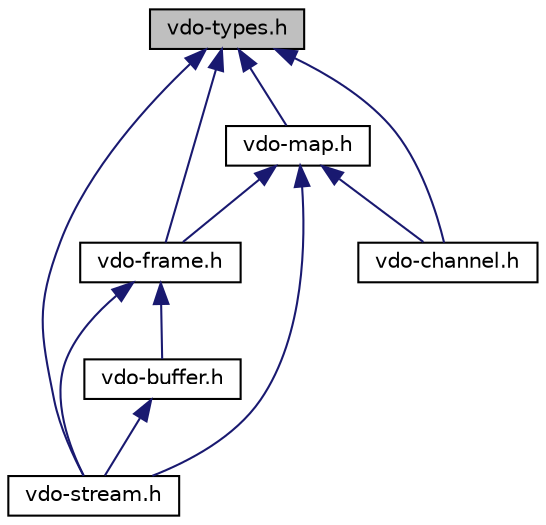 digraph "vdo-types.h"
{
 // LATEX_PDF_SIZE
  edge [fontname="Helvetica",fontsize="10",labelfontname="Helvetica",labelfontsize="10"];
  node [fontname="Helvetica",fontsize="10",shape=record];
  Node1 [label="vdo-types.h",height=0.2,width=0.4,color="black", fillcolor="grey75", style="filled", fontcolor="black",tooltip="Vdo common type definitions."];
  Node1 -> Node2 [dir="back",color="midnightblue",fontsize="10",style="solid",fontname="Helvetica"];
  Node2 [label="vdo-stream.h",height=0.2,width=0.4,color="black", fillcolor="white", style="filled",URL="$vdo-stream_8h.html",tooltip="A class representing a stream session."];
  Node1 -> Node3 [dir="back",color="midnightblue",fontsize="10",style="solid",fontname="Helvetica"];
  Node3 [label="vdo-frame.h",height=0.2,width=0.4,color="black", fillcolor="white", style="filled",URL="$vdo-frame_8h.html",tooltip="A video frame."];
  Node3 -> Node2 [dir="back",color="midnightblue",fontsize="10",style="solid",fontname="Helvetica"];
  Node3 -> Node4 [dir="back",color="midnightblue",fontsize="10",style="solid",fontname="Helvetica"];
  Node4 [label="vdo-buffer.h",height=0.2,width=0.4,color="black", fillcolor="white", style="filled",URL="$vdo-buffer_8h.html",tooltip="A memory buffer."];
  Node4 -> Node2 [dir="back",color="midnightblue",fontsize="10",style="solid",fontname="Helvetica"];
  Node1 -> Node5 [dir="back",color="midnightblue",fontsize="10",style="solid",fontname="Helvetica"];
  Node5 [label="vdo-channel.h",height=0.2,width=0.4,color="black", fillcolor="white", style="filled",URL="$vdo-channel_8h.html",tooltip="A class representing a channel."];
  Node1 -> Node6 [dir="back",color="midnightblue",fontsize="10",style="solid",fontname="Helvetica"];
  Node6 [label="vdo-map.h",height=0.2,width=0.4,color="black", fillcolor="white", style="filled",URL="$vdo-map_8h.html",tooltip="A class representing a dictionary mapping keys to values."];
  Node6 -> Node2 [dir="back",color="midnightblue",fontsize="10",style="solid",fontname="Helvetica"];
  Node6 -> Node3 [dir="back",color="midnightblue",fontsize="10",style="solid",fontname="Helvetica"];
  Node6 -> Node5 [dir="back",color="midnightblue",fontsize="10",style="solid",fontname="Helvetica"];
}
